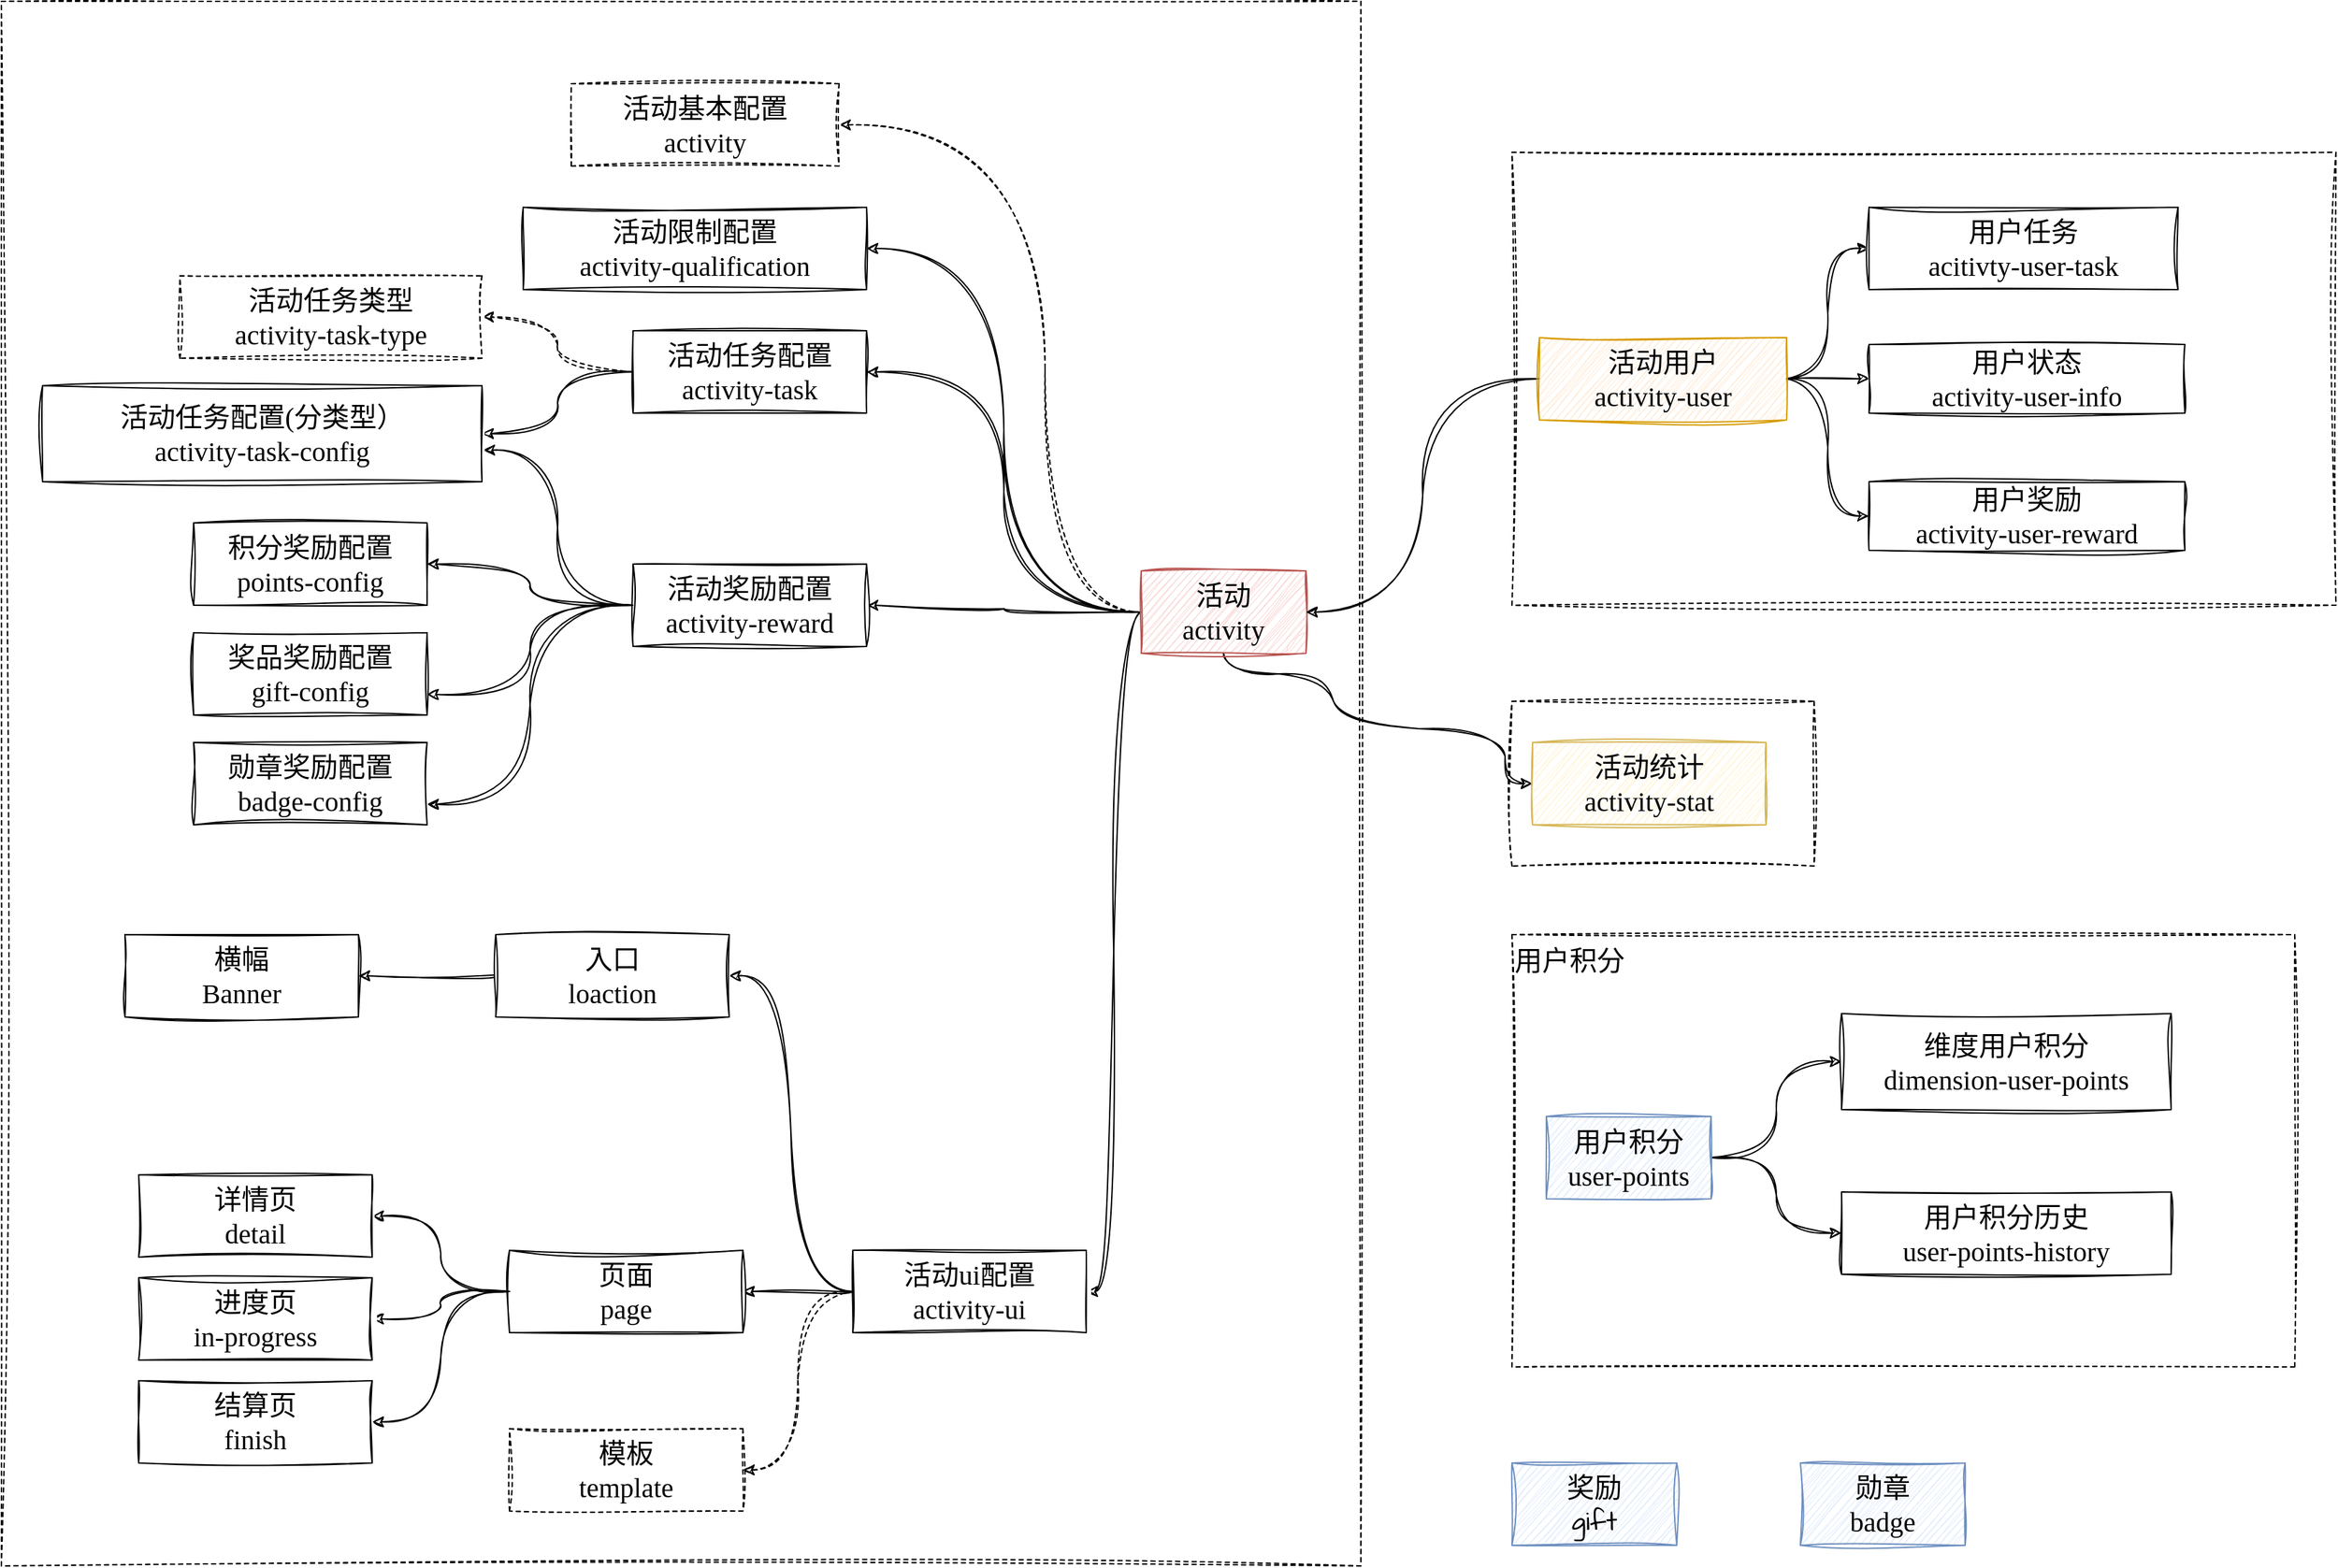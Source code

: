<mxfile><diagram id="BZZcQW6atTqjhy44g_oU" name="第 1 页"><mxGraphModel dx="3448" dy="1733" grid="1" gridSize="10" guides="1" tooltips="1" connect="1" arrows="1" fold="1" page="1" pageScale="1" pageWidth="1200" pageHeight="1600" math="0" shadow="0"><root><mxCell id="0"/><mxCell id="1" parent="0"/><mxCell id="131" value="用户积分" style="rounded=0;whiteSpace=wrap;html=1;dashed=1;sketch=1;hachureGap=4;jiggle=2;curveFitting=1;fontFamily=Verdana;fontSize=20;align=left;labelPosition=center;verticalLabelPosition=middle;verticalAlign=top;" vertex="1" parent="1"><mxGeometry x="1540" y="830" width="570" height="315" as="geometry"/></mxCell><mxCell id="129" value="" style="rounded=0;whiteSpace=wrap;html=1;dashed=1;sketch=1;hachureGap=4;jiggle=2;curveFitting=1;fontFamily=Verdana;fontSize=20;" vertex="1" parent="1"><mxGeometry x="1540" y="660" width="220" height="120" as="geometry"/></mxCell><mxCell id="128" value="" style="rounded=0;whiteSpace=wrap;html=1;dashed=1;sketch=1;hachureGap=4;jiggle=2;curveFitting=1;fontFamily=Verdana;fontSize=20;" vertex="1" parent="1"><mxGeometry x="440" y="150" width="990" height="1140" as="geometry"/></mxCell><mxCell id="127" value="" style="rounded=0;whiteSpace=wrap;html=1;dashed=1;sketch=1;hachureGap=4;jiggle=2;curveFitting=1;fontFamily=Verdana;fontSize=20;" vertex="1" parent="1"><mxGeometry x="1540" y="260" width="600" height="330" as="geometry"/></mxCell><mxCell id="81" style="edgeStyle=orthogonalEdgeStyle;curved=1;sketch=1;hachureGap=4;jiggle=2;curveFitting=1;html=1;entryX=1;entryY=0.5;entryDx=0;entryDy=0;dashed=1;fontFamily=Verdana;fontSize=16;" edge="1" parent="1" source="57" target="78"><mxGeometry relative="1" as="geometry"><Array as="points"><mxPoint x="1200" y="240"/></Array></mxGeometry></mxCell><mxCell id="108" style="edgeStyle=orthogonalEdgeStyle;curved=1;sketch=1;hachureGap=4;jiggle=2;curveFitting=1;html=1;entryX=1;entryY=0.5;entryDx=0;entryDy=0;fontFamily=Verdana;fontSize=16;" edge="1" parent="1" source="57" target="75"><mxGeometry relative="1" as="geometry"/></mxCell><mxCell id="109" style="edgeStyle=orthogonalEdgeStyle;curved=1;sketch=1;hachureGap=4;jiggle=2;curveFitting=1;html=1;entryX=1;entryY=0.5;entryDx=0;entryDy=0;fontFamily=Verdana;fontSize=16;" edge="1" parent="1" source="57" target="61"><mxGeometry relative="1" as="geometry"/></mxCell><mxCell id="110" style="edgeStyle=orthogonalEdgeStyle;curved=1;sketch=1;hachureGap=4;jiggle=2;curveFitting=1;html=1;entryX=1;entryY=0.5;entryDx=0;entryDy=0;fontFamily=Verdana;fontSize=16;" edge="1" parent="1" source="57" target="76"><mxGeometry relative="1" as="geometry"/></mxCell><mxCell id="111" style="edgeStyle=orthogonalEdgeStyle;curved=1;sketch=1;hachureGap=4;jiggle=2;curveFitting=1;html=1;entryX=1;entryY=0.5;entryDx=0;entryDy=0;fontFamily=Verdana;fontSize=16;" edge="1" parent="1" source="57" target="77"><mxGeometry relative="1" as="geometry"/></mxCell><mxCell id="126" style="edgeStyle=orthogonalEdgeStyle;curved=1;sketch=1;hachureGap=4;jiggle=2;curveFitting=1;html=1;entryX=0;entryY=0.5;entryDx=0;entryDy=0;fontFamily=Verdana;fontSize=16;exitX=0.5;exitY=1;exitDx=0;exitDy=0;" edge="1" parent="1" source="57" target="82"><mxGeometry relative="1" as="geometry"><mxPoint x="1330" y="640" as="sourcePoint"/><Array as="points"><mxPoint x="1330" y="640"/><mxPoint x="1410" y="640"/><mxPoint x="1410" y="680"/><mxPoint x="1535" y="680"/><mxPoint x="1535" y="720"/></Array></mxGeometry></mxCell><mxCell id="57" value="&lt;font face=&quot;Verdana&quot;&gt;活动&lt;br&gt;activity&lt;/font&gt;" style="rounded=0;whiteSpace=wrap;html=1;sketch=1;hachureGap=4;jiggle=2;curveFitting=1;fontFamily=Architects Daughter;fontSource=https%3A%2F%2Ffonts.googleapis.com%2Fcss%3Ffamily%3DArchitects%2BDaughter;fontSize=20;fillColor=#f8cecc;strokeColor=#b85450;" vertex="1" parent="1"><mxGeometry x="1270" y="565" width="120" height="60" as="geometry"/></mxCell><mxCell id="120" style="edgeStyle=orthogonalEdgeStyle;curved=1;sketch=1;hachureGap=4;jiggle=2;curveFitting=1;html=1;entryX=1;entryY=0.5;entryDx=0;entryDy=0;fontFamily=Verdana;fontSize=16;" edge="1" parent="1" source="58" target="57"><mxGeometry relative="1" as="geometry"/></mxCell><mxCell id="121" style="edgeStyle=orthogonalEdgeStyle;curved=1;sketch=1;hachureGap=4;jiggle=2;curveFitting=1;html=1;entryX=0;entryY=0.5;entryDx=0;entryDy=0;fontFamily=Verdana;fontSize=16;" edge="1" parent="1" source="58" target="70"><mxGeometry relative="1" as="geometry"/></mxCell><mxCell id="122" style="edgeStyle=orthogonalEdgeStyle;curved=1;sketch=1;hachureGap=4;jiggle=2;curveFitting=1;html=1;entryX=0;entryY=0.5;entryDx=0;entryDy=0;fontFamily=Verdana;fontSize=16;" edge="1" parent="1" source="58" target="71"><mxGeometry relative="1" as="geometry"/></mxCell><mxCell id="123" style="edgeStyle=orthogonalEdgeStyle;curved=1;sketch=1;hachureGap=4;jiggle=2;curveFitting=1;html=1;entryX=0;entryY=0.5;entryDx=0;entryDy=0;fontFamily=Verdana;fontSize=16;" edge="1" parent="1" source="58" target="73"><mxGeometry relative="1" as="geometry"/></mxCell><mxCell id="58" value="&lt;font face=&quot;Verdana&quot;&gt;活动&lt;/font&gt;&lt;span style=&quot;font-family: Verdana;&quot;&gt;用户&lt;/span&gt;&lt;font face=&quot;Verdana&quot;&gt;&lt;br&gt;activity-user&lt;/font&gt;" style="rounded=0;whiteSpace=wrap;html=1;sketch=1;hachureGap=4;jiggle=2;curveFitting=1;fontFamily=Architects Daughter;fontSource=https%3A%2F%2Ffonts.googleapis.com%2Fcss%3Ffamily%3DArchitects%2BDaughter;fontSize=20;fillColor=#ffe6cc;strokeColor=#d79b00;" vertex="1" parent="1"><mxGeometry x="1560" y="395" width="180" height="60" as="geometry"/></mxCell><mxCell id="59" value="&lt;font face=&quot;Verdana&quot;&gt;奖励&lt;br&gt;&lt;/font&gt;gift" style="rounded=0;whiteSpace=wrap;html=1;sketch=1;hachureGap=4;jiggle=2;curveFitting=1;fontFamily=Architects Daughter;fontSource=https%3A%2F%2Ffonts.googleapis.com%2Fcss%3Ffamily%3DArchitects%2BDaughter;fontSize=20;fillColor=#dae8fc;strokeColor=#6c8ebf;" vertex="1" parent="1"><mxGeometry x="1540" y="1215" width="120" height="60" as="geometry"/></mxCell><mxCell id="60" value="&lt;font face=&quot;Verdana&quot;&gt;勋章&lt;br&gt;badge&lt;br&gt;&lt;/font&gt;" style="rounded=0;whiteSpace=wrap;html=1;sketch=1;hachureGap=4;jiggle=2;curveFitting=1;fontFamily=Architects Daughter;fontSource=https%3A%2F%2Ffonts.googleapis.com%2Fcss%3Ffamily%3DArchitects%2BDaughter;fontSize=20;fillColor=#dae8fc;strokeColor=#6c8ebf;" vertex="1" parent="1"><mxGeometry x="1750" y="1215" width="120" height="60" as="geometry"/></mxCell><mxCell id="95" style="edgeStyle=orthogonalEdgeStyle;curved=1;sketch=1;hachureGap=4;jiggle=2;curveFitting=1;html=1;dashed=1;fontFamily=Verdana;fontSize=16;" edge="1" parent="1" source="61" target="94"><mxGeometry relative="1" as="geometry"/></mxCell><mxCell id="97" style="edgeStyle=orthogonalEdgeStyle;curved=1;sketch=1;hachureGap=4;jiggle=2;curveFitting=1;html=1;entryX=1;entryY=0.5;entryDx=0;entryDy=0;fontFamily=Verdana;fontSize=16;" edge="1" parent="1" source="61" target="96"><mxGeometry relative="1" as="geometry"/></mxCell><mxCell id="61" value="&lt;font face=&quot;Verdana&quot;&gt;活动任务配置&lt;br&gt;activity-task&lt;br&gt;&lt;/font&gt;" style="rounded=0;whiteSpace=wrap;html=1;sketch=1;hachureGap=4;jiggle=2;curveFitting=1;fontFamily=Architects Daughter;fontSource=https%3A%2F%2Ffonts.googleapis.com%2Fcss%3Ffamily%3DArchitects%2BDaughter;fontSize=20;" vertex="1" parent="1"><mxGeometry x="900" y="390" width="170" height="60" as="geometry"/></mxCell><mxCell id="70" value="&lt;font face=&quot;Verdana&quot;&gt;用户任务&lt;br&gt;acitivty-user-task&lt;br&gt;&lt;/font&gt;" style="rounded=0;whiteSpace=wrap;html=1;sketch=1;hachureGap=4;jiggle=2;curveFitting=1;fontFamily=Architects Daughter;fontSource=https%3A%2F%2Ffonts.googleapis.com%2Fcss%3Ffamily%3DArchitects%2BDaughter;fontSize=20;" vertex="1" parent="1"><mxGeometry x="1800" y="300" width="225" height="60" as="geometry"/></mxCell><mxCell id="71" value="&lt;font face=&quot;Verdana&quot;&gt;用户状态&lt;br&gt;activity-user-info&lt;br&gt;&lt;/font&gt;" style="rounded=0;whiteSpace=wrap;html=1;sketch=1;hachureGap=4;jiggle=2;curveFitting=1;fontFamily=Architects Daughter;fontSource=https%3A%2F%2Ffonts.googleapis.com%2Fcss%3Ffamily%3DArchitects%2BDaughter;fontSize=20;" vertex="1" parent="1"><mxGeometry x="1800" y="400" width="230" height="50" as="geometry"/></mxCell><mxCell id="72" value="&lt;font face=&quot;Verdana&quot;&gt;维度用户积分&lt;br&gt;dimension-user-points&lt;br&gt;&lt;/font&gt;" style="rounded=0;whiteSpace=wrap;html=1;sketch=1;hachureGap=4;jiggle=2;curveFitting=1;fontFamily=Architects Daughter;fontSource=https%3A%2F%2Ffonts.googleapis.com%2Fcss%3Ffamily%3DArchitects%2BDaughter;fontSize=20;" vertex="1" parent="1"><mxGeometry x="1780" y="887.5" width="240" height="70" as="geometry"/></mxCell><mxCell id="73" value="&lt;font face=&quot;Verdana&quot;&gt;用户奖励&lt;br&gt;activity-user-reward&lt;br&gt;&lt;/font&gt;" style="rounded=0;whiteSpace=wrap;html=1;sketch=1;hachureGap=4;jiggle=2;curveFitting=1;fontFamily=Architects Daughter;fontSource=https%3A%2F%2Ffonts.googleapis.com%2Fcss%3Ffamily%3DArchitects%2BDaughter;fontSize=20;" vertex="1" parent="1"><mxGeometry x="1800" y="500" width="230" height="50" as="geometry"/></mxCell><mxCell id="75" value="&lt;font face=&quot;Verdana&quot;&gt;活动限制配置&lt;br&gt;activity-qualification&lt;br&gt;&lt;/font&gt;" style="rounded=0;whiteSpace=wrap;html=1;sketch=1;hachureGap=4;jiggle=2;curveFitting=1;fontFamily=Architects Daughter;fontSource=https%3A%2F%2Ffonts.googleapis.com%2Fcss%3Ffamily%3DArchitects%2BDaughter;fontSize=20;" vertex="1" parent="1"><mxGeometry x="820" y="300" width="250" height="60" as="geometry"/></mxCell><mxCell id="98" style="edgeStyle=orthogonalEdgeStyle;curved=1;sketch=1;hachureGap=4;jiggle=2;curveFitting=1;html=1;entryX=1.003;entryY=0.671;entryDx=0;entryDy=0;entryPerimeter=0;fontFamily=Verdana;fontSize=16;" edge="1" parent="1" source="76" target="96"><mxGeometry relative="1" as="geometry"/></mxCell><mxCell id="102" style="edgeStyle=orthogonalEdgeStyle;curved=1;sketch=1;hachureGap=4;jiggle=2;curveFitting=1;html=1;entryX=1;entryY=0.75;entryDx=0;entryDy=0;fontFamily=Verdana;fontSize=16;" edge="1" parent="1" source="76" target="100"><mxGeometry relative="1" as="geometry"/></mxCell><mxCell id="103" style="edgeStyle=orthogonalEdgeStyle;curved=1;sketch=1;hachureGap=4;jiggle=2;curveFitting=1;html=1;fontFamily=Verdana;fontSize=16;" edge="1" parent="1" source="76" target="99"><mxGeometry relative="1" as="geometry"/></mxCell><mxCell id="104" style="edgeStyle=orthogonalEdgeStyle;curved=1;sketch=1;hachureGap=4;jiggle=2;curveFitting=1;html=1;entryX=1;entryY=0.75;entryDx=0;entryDy=0;fontFamily=Verdana;fontSize=16;" edge="1" parent="1" source="76" target="101"><mxGeometry relative="1" as="geometry"/></mxCell><mxCell id="76" value="&lt;font face=&quot;Verdana&quot;&gt;活动奖励配置&lt;br&gt;activity-reward&lt;br&gt;&lt;/font&gt;" style="rounded=0;whiteSpace=wrap;html=1;sketch=1;hachureGap=4;jiggle=2;curveFitting=1;fontFamily=Architects Daughter;fontSource=https%3A%2F%2Ffonts.googleapis.com%2Fcss%3Ffamily%3DArchitects%2BDaughter;fontSize=20;" vertex="1" parent="1"><mxGeometry x="900" y="560" width="170" height="60" as="geometry"/></mxCell><mxCell id="92" style="edgeStyle=orthogonalEdgeStyle;curved=1;sketch=1;hachureGap=4;jiggle=2;curveFitting=1;html=1;entryX=1;entryY=0.5;entryDx=0;entryDy=0;dashed=1;fontFamily=Verdana;fontSize=16;" edge="1" parent="1" source="77" target="90"><mxGeometry relative="1" as="geometry"/></mxCell><mxCell id="112" style="edgeStyle=orthogonalEdgeStyle;curved=1;sketch=1;hachureGap=4;jiggle=2;curveFitting=1;html=1;entryX=1;entryY=0.5;entryDx=0;entryDy=0;fontFamily=Verdana;fontSize=16;" edge="1" parent="1" source="77" target="83"><mxGeometry relative="1" as="geometry"/></mxCell><mxCell id="113" style="edgeStyle=orthogonalEdgeStyle;curved=1;sketch=1;hachureGap=4;jiggle=2;curveFitting=1;html=1;entryX=1;entryY=0.5;entryDx=0;entryDy=0;fontFamily=Verdana;fontSize=16;" edge="1" parent="1" source="77" target="84"><mxGeometry relative="1" as="geometry"/></mxCell><mxCell id="77" value="&lt;font face=&quot;Verdana&quot;&gt;活动ui配置&lt;br&gt;activity-ui&lt;br&gt;&lt;/font&gt;" style="rounded=0;whiteSpace=wrap;html=1;sketch=1;hachureGap=4;jiggle=2;curveFitting=1;fontFamily=Architects Daughter;fontSource=https%3A%2F%2Ffonts.googleapis.com%2Fcss%3Ffamily%3DArchitects%2BDaughter;fontSize=20;" vertex="1" parent="1"><mxGeometry x="1060" y="1060" width="170" height="60" as="geometry"/></mxCell><mxCell id="78" value="&lt;font face=&quot;Verdana&quot;&gt;活动基本配置&lt;br&gt;activity&lt;br&gt;&lt;/font&gt;" style="rounded=0;whiteSpace=wrap;html=1;sketch=1;hachureGap=4;jiggle=2;curveFitting=1;fontFamily=Architects Daughter;fontSource=https%3A%2F%2Ffonts.googleapis.com%2Fcss%3Ffamily%3DArchitects%2BDaughter;fontSize=20;dashed=1;" vertex="1" parent="1"><mxGeometry x="855" y="210" width="195" height="60" as="geometry"/></mxCell><mxCell id="82" value="&lt;font face=&quot;Verdana&quot;&gt;活动统计&lt;br&gt;activity-stat&lt;br&gt;&lt;/font&gt;" style="rounded=0;whiteSpace=wrap;html=1;sketch=1;hachureGap=4;jiggle=2;curveFitting=1;fontFamily=Architects Daughter;fontSource=https%3A%2F%2Ffonts.googleapis.com%2Fcss%3Ffamily%3DArchitects%2BDaughter;fontSize=20;fillColor=#fff2cc;strokeColor=#d6b656;" vertex="1" parent="1"><mxGeometry x="1555" y="690" width="170" height="60" as="geometry"/></mxCell><mxCell id="114" style="edgeStyle=orthogonalEdgeStyle;curved=1;sketch=1;hachureGap=4;jiggle=2;curveFitting=1;html=1;entryX=1;entryY=0.5;entryDx=0;entryDy=0;fontFamily=Verdana;fontSize=16;" edge="1" parent="1" source="83" target="85"><mxGeometry relative="1" as="geometry"/></mxCell><mxCell id="83" value="&lt;font face=&quot;Verdana&quot;&gt;入口&lt;br&gt;loaction&lt;br&gt;&lt;/font&gt;" style="rounded=0;whiteSpace=wrap;html=1;sketch=1;hachureGap=4;jiggle=2;curveFitting=1;fontFamily=Architects Daughter;fontSource=https%3A%2F%2Ffonts.googleapis.com%2Fcss%3Ffamily%3DArchitects%2BDaughter;fontSize=20;" vertex="1" parent="1"><mxGeometry x="800" y="830" width="170" height="60" as="geometry"/></mxCell><mxCell id="115" style="edgeStyle=orthogonalEdgeStyle;curved=1;sketch=1;hachureGap=4;jiggle=2;curveFitting=1;html=1;fontFamily=Verdana;fontSize=16;" edge="1" parent="1" source="84" target="86"><mxGeometry relative="1" as="geometry"/></mxCell><mxCell id="116" style="edgeStyle=orthogonalEdgeStyle;curved=1;sketch=1;hachureGap=4;jiggle=2;curveFitting=1;html=1;entryX=1;entryY=0.5;entryDx=0;entryDy=0;fontFamily=Verdana;fontSize=16;" edge="1" parent="1" source="84" target="89"><mxGeometry relative="1" as="geometry"/></mxCell><mxCell id="117" style="edgeStyle=orthogonalEdgeStyle;curved=1;sketch=1;hachureGap=4;jiggle=2;curveFitting=1;html=1;entryX=1;entryY=0.5;entryDx=0;entryDy=0;fontFamily=Verdana;fontSize=16;" edge="1" parent="1" source="84" target="93"><mxGeometry relative="1" as="geometry"/></mxCell><mxCell id="84" value="&lt;font face=&quot;Verdana&quot;&gt;页面&lt;br&gt;page&lt;br&gt;&lt;/font&gt;" style="rounded=0;whiteSpace=wrap;html=1;sketch=1;hachureGap=4;jiggle=2;curveFitting=1;fontFamily=Architects Daughter;fontSource=https%3A%2F%2Ffonts.googleapis.com%2Fcss%3Ffamily%3DArchitects%2BDaughter;fontSize=20;" vertex="1" parent="1"><mxGeometry x="810" y="1060" width="170" height="60" as="geometry"/></mxCell><mxCell id="85" value="&lt;font face=&quot;Verdana&quot;&gt;横幅&lt;br&gt;Banner&lt;br&gt;&lt;/font&gt;" style="rounded=0;whiteSpace=wrap;html=1;sketch=1;hachureGap=4;jiggle=2;curveFitting=1;fontFamily=Architects Daughter;fontSource=https%3A%2F%2Ffonts.googleapis.com%2Fcss%3Ffamily%3DArchitects%2BDaughter;fontSize=20;" vertex="1" parent="1"><mxGeometry x="530" y="830" width="170" height="60" as="geometry"/></mxCell><mxCell id="90" value="&lt;font face=&quot;Verdana&quot;&gt;模板&lt;br&gt;template&lt;br&gt;&lt;/font&gt;" style="rounded=0;whiteSpace=wrap;html=1;sketch=1;hachureGap=4;jiggle=2;curveFitting=1;fontFamily=Architects Daughter;fontSource=https%3A%2F%2Ffonts.googleapis.com%2Fcss%3Ffamily%3DArchitects%2BDaughter;fontSize=20;dashed=1;" vertex="1" parent="1"><mxGeometry x="810" y="1190" width="170" height="60" as="geometry"/></mxCell><mxCell id="94" value="&lt;font face=&quot;Verdana&quot;&gt;活动任务类型&lt;br&gt;activity-task-type&lt;br&gt;&lt;/font&gt;" style="rounded=0;whiteSpace=wrap;html=1;sketch=1;hachureGap=4;jiggle=2;curveFitting=1;fontFamily=Architects Daughter;fontSource=https%3A%2F%2Ffonts.googleapis.com%2Fcss%3Ffamily%3DArchitects%2BDaughter;fontSize=20;dashed=1;" vertex="1" parent="1"><mxGeometry x="570" y="350" width="220" height="60" as="geometry"/></mxCell><mxCell id="96" value="&lt;font face=&quot;Verdana&quot;&gt;活动任务配置(分类型）&lt;br&gt;activity-task-config&lt;br&gt;&lt;/font&gt;" style="rounded=0;whiteSpace=wrap;html=1;sketch=1;hachureGap=4;jiggle=2;curveFitting=1;fontFamily=Architects Daughter;fontSource=https%3A%2F%2Ffonts.googleapis.com%2Fcss%3Ffamily%3DArchitects%2BDaughter;fontSize=20;" vertex="1" parent="1"><mxGeometry x="470" y="430" width="320" height="70" as="geometry"/></mxCell><mxCell id="99" value="&lt;font face=&quot;Verdana&quot;&gt;积分奖励配置&lt;br&gt;points-config&lt;br&gt;&lt;/font&gt;" style="rounded=0;whiteSpace=wrap;html=1;sketch=1;hachureGap=4;jiggle=2;curveFitting=1;fontFamily=Architects Daughter;fontSource=https%3A%2F%2Ffonts.googleapis.com%2Fcss%3Ffamily%3DArchitects%2BDaughter;fontSize=20;" vertex="1" parent="1"><mxGeometry x="580" y="530" width="170" height="60" as="geometry"/></mxCell><mxCell id="100" value="&lt;font face=&quot;Verdana&quot;&gt;奖品奖励配置&lt;br&gt;gift-config&lt;br&gt;&lt;/font&gt;" style="rounded=0;whiteSpace=wrap;html=1;sketch=1;hachureGap=4;jiggle=2;curveFitting=1;fontFamily=Architects Daughter;fontSource=https%3A%2F%2Ffonts.googleapis.com%2Fcss%3Ffamily%3DArchitects%2BDaughter;fontSize=20;" vertex="1" parent="1"><mxGeometry x="580" y="610" width="170" height="60" as="geometry"/></mxCell><mxCell id="101" value="&lt;font face=&quot;Verdana&quot;&gt;勋章奖励配置&lt;br&gt;badge-config&lt;br&gt;&lt;/font&gt;" style="rounded=0;whiteSpace=wrap;html=1;sketch=1;hachureGap=4;jiggle=2;curveFitting=1;fontFamily=Architects Daughter;fontSource=https%3A%2F%2Ffonts.googleapis.com%2Fcss%3Ffamily%3DArchitects%2BDaughter;fontSize=20;" vertex="1" parent="1"><mxGeometry x="580" y="690" width="170" height="60" as="geometry"/></mxCell><mxCell id="133" style="edgeStyle=orthogonalEdgeStyle;curved=1;sketch=1;hachureGap=4;jiggle=2;curveFitting=1;html=1;entryX=0;entryY=0.5;entryDx=0;entryDy=0;fontFamily=Verdana;fontSize=16;" edge="1" parent="1" source="105" target="72"><mxGeometry relative="1" as="geometry"/></mxCell><mxCell id="134" style="edgeStyle=orthogonalEdgeStyle;curved=1;sketch=1;hachureGap=4;jiggle=2;curveFitting=1;html=1;fontFamily=Verdana;fontSize=16;" edge="1" parent="1" source="105" target="106"><mxGeometry relative="1" as="geometry"/></mxCell><mxCell id="105" value="&lt;font face=&quot;Verdana&quot;&gt;用户积分&lt;br&gt;user-points&lt;br&gt;&lt;/font&gt;" style="rounded=0;whiteSpace=wrap;html=1;sketch=1;hachureGap=4;jiggle=2;curveFitting=1;fontFamily=Architects Daughter;fontSource=https%3A%2F%2Ffonts.googleapis.com%2Fcss%3Ffamily%3DArchitects%2BDaughter;fontSize=20;fillColor=#dae8fc;strokeColor=#6c8ebf;" vertex="1" parent="1"><mxGeometry x="1565" y="962.5" width="120" height="60" as="geometry"/></mxCell><mxCell id="106" value="&lt;font face=&quot;Verdana&quot;&gt;用户积分历史&lt;br&gt;user-points-history&lt;br&gt;&lt;/font&gt;" style="rounded=0;whiteSpace=wrap;html=1;sketch=1;hachureGap=4;jiggle=2;curveFitting=1;fontFamily=Architects Daughter;fontSource=https%3A%2F%2Ffonts.googleapis.com%2Fcss%3Ffamily%3DArchitects%2BDaughter;fontSize=20;" vertex="1" parent="1"><mxGeometry x="1780" y="1017.5" width="240" height="60" as="geometry"/></mxCell><mxCell id="118" value="" style="group" vertex="1" connectable="0" parent="1"><mxGeometry x="540" y="1005" width="170" height="210" as="geometry"/></mxCell><mxCell id="86" value="&lt;font face=&quot;Verdana&quot;&gt;详情页&lt;br&gt;detail&lt;br&gt;&lt;/font&gt;" style="rounded=0;whiteSpace=wrap;html=1;sketch=1;hachureGap=4;jiggle=2;curveFitting=1;fontFamily=Architects Daughter;fontSource=https%3A%2F%2Ffonts.googleapis.com%2Fcss%3Ffamily%3DArchitects%2BDaughter;fontSize=20;" vertex="1" parent="118"><mxGeometry width="170" height="60" as="geometry"/></mxCell><mxCell id="89" value="&lt;font face=&quot;Verdana&quot;&gt;进度页&lt;br&gt;in-progress&lt;br&gt;&lt;/font&gt;" style="rounded=0;whiteSpace=wrap;html=1;sketch=1;hachureGap=4;jiggle=2;curveFitting=1;fontFamily=Architects Daughter;fontSource=https%3A%2F%2Ffonts.googleapis.com%2Fcss%3Ffamily%3DArchitects%2BDaughter;fontSize=20;" vertex="1" parent="118"><mxGeometry y="75" width="170" height="60" as="geometry"/></mxCell><mxCell id="93" value="&lt;font face=&quot;Verdana&quot;&gt;结算页&lt;br&gt;finish&lt;br&gt;&lt;/font&gt;" style="rounded=0;whiteSpace=wrap;html=1;sketch=1;hachureGap=4;jiggle=2;curveFitting=1;fontFamily=Architects Daughter;fontSource=https%3A%2F%2Ffonts.googleapis.com%2Fcss%3Ffamily%3DArchitects%2BDaughter;fontSize=20;" vertex="1" parent="118"><mxGeometry y="150" width="170" height="60" as="geometry"/></mxCell></root></mxGraphModel></diagram></mxfile>